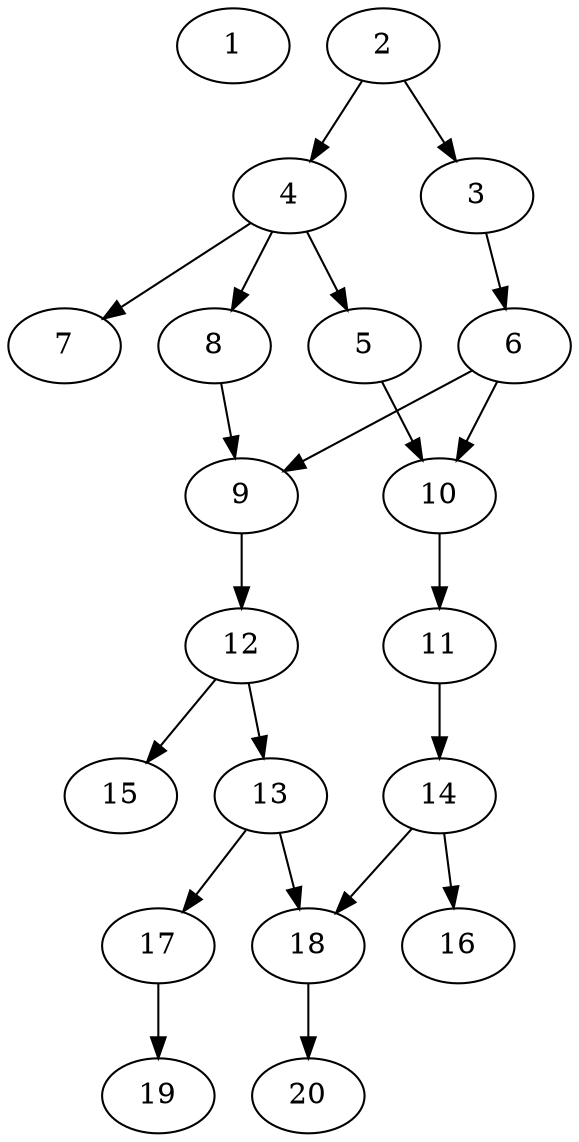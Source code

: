 // DAG automatically generated by daggen at Sat Jul 27 15:34:46 2019
// ./daggen --dot -n 20 --ccr 0.3 --fat 0.4 --regular 0.5 --density 0.4 --mindata 5242880 --maxdata 52428800 
digraph G {
  1 [size="97320960", alpha="0.16", expect_size="29196288"] 
  2 [size="85783893", alpha="0.09", expect_size="25735168"] 
  2 -> 3 [size ="25735168"]
  2 -> 4 [size ="25735168"]
  3 [size="161437013", alpha="0.03", expect_size="48431104"] 
  3 -> 6 [size ="48431104"]
  4 [size="140919467", alpha="0.08", expect_size="42275840"] 
  4 -> 5 [size ="42275840"]
  4 -> 7 [size ="42275840"]
  4 -> 8 [size ="42275840"]
  5 [size="83244373", alpha="0.05", expect_size="24973312"] 
  5 -> 10 [size ="24973312"]
  6 [size="77325653", alpha="0.06", expect_size="23197696"] 
  6 -> 9 [size ="23197696"]
  6 -> 10 [size ="23197696"]
  7 [size="34344960", alpha="0.15", expect_size="10303488"] 
  8 [size="79039147", alpha="0.19", expect_size="23711744"] 
  8 -> 9 [size ="23711744"]
  9 [size="109305173", alpha="0.08", expect_size="32791552"] 
  9 -> 12 [size ="32791552"]
  10 [size="166792533", alpha="0.04", expect_size="50037760"] 
  10 -> 11 [size ="50037760"]
  11 [size="163147093", alpha="0.04", expect_size="48944128"] 
  11 -> 14 [size ="48944128"]
  12 [size="132229120", alpha="0.16", expect_size="39668736"] 
  12 -> 13 [size ="39668736"]
  12 -> 15 [size ="39668736"]
  13 [size="44933120", alpha="0.07", expect_size="13479936"] 
  13 -> 17 [size ="13479936"]
  13 -> 18 [size ="13479936"]
  14 [size="69242880", alpha="0.07", expect_size="20772864"] 
  14 -> 16 [size ="20772864"]
  14 -> 18 [size ="20772864"]
  15 [size="130331307", alpha="0.17", expect_size="39099392"] 
  16 [size="166577493", alpha="0.19", expect_size="49973248"] 
  17 [size="57337173", alpha="0.03", expect_size="17201152"] 
  17 -> 19 [size ="17201152"]
  18 [size="21302613", alpha="0.19", expect_size="6390784"] 
  18 -> 20 [size ="6390784"]
  19 [size="170024960", alpha="0.12", expect_size="51007488"] 
  20 [size="78001493", alpha="0.17", expect_size="23400448"] 
}

